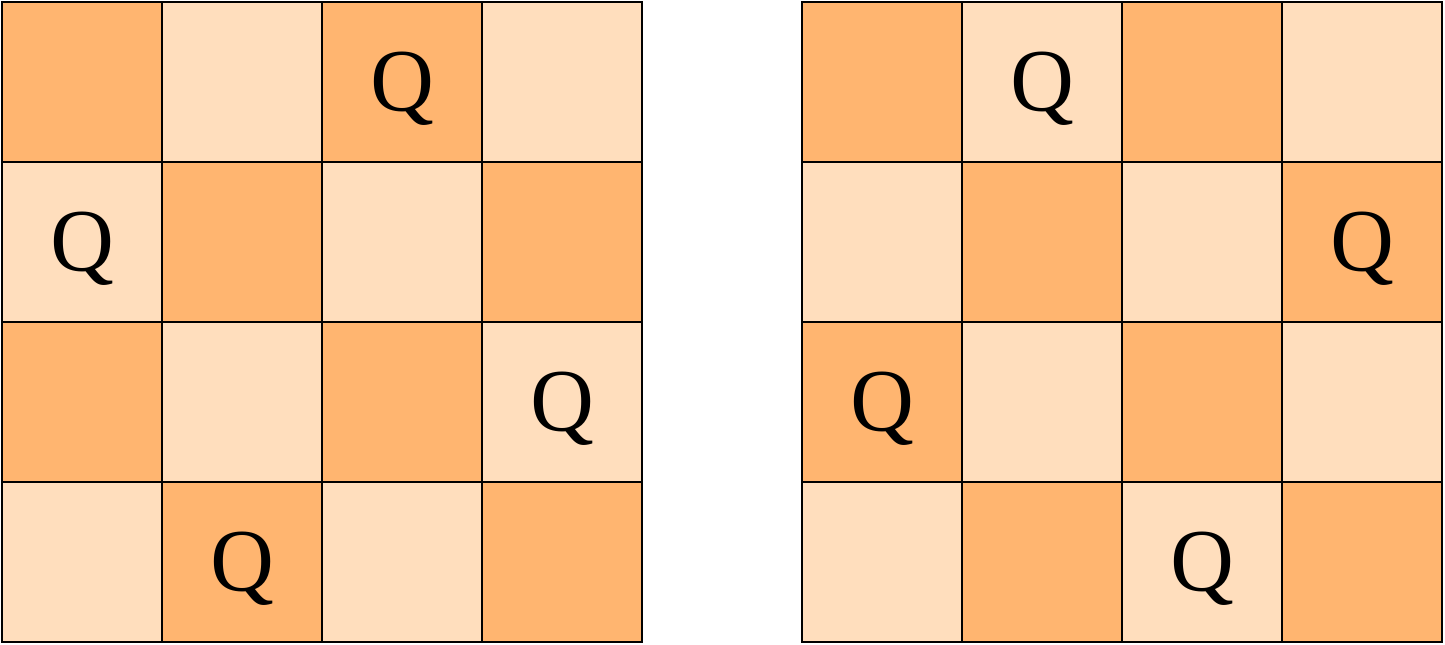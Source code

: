 <mxfile version="16.2.7" type="device"><diagram id="MrQnx1GUezygzfOcfBhw" name="Page-1"><mxGraphModel dx="1740" dy="1074" grid="1" gridSize="10" guides="1" tooltips="1" connect="1" arrows="1" fold="1" page="1" pageScale="1" pageWidth="827" pageHeight="1169" math="0" shadow="0"><root><mxCell id="0"/><mxCell id="1" parent="0"/><mxCell id="T5cn11mFdibJvSQv6ylM-1" value="" style="whiteSpace=wrap;html=1;aspect=fixed;fillColor=#FFB570;" vertex="1" parent="1"><mxGeometry x="80" y="200" width="80" height="80" as="geometry"/></mxCell><mxCell id="T5cn11mFdibJvSQv6ylM-2" value="" style="whiteSpace=wrap;html=1;aspect=fixed;fillColor=#FFB570;" vertex="1" parent="1"><mxGeometry x="160" y="280" width="80" height="80" as="geometry"/></mxCell><mxCell id="T5cn11mFdibJvSQv6ylM-4" value="" style="whiteSpace=wrap;html=1;aspect=fixed;fillColor=#FFDEBD;" vertex="1" parent="1"><mxGeometry x="80" y="280" width="80" height="80" as="geometry"/></mxCell><mxCell id="T5cn11mFdibJvSQv6ylM-5" value="" style="whiteSpace=wrap;html=1;aspect=fixed;fillColor=#FFDEBD;" vertex="1" parent="1"><mxGeometry x="160" y="200" width="80" height="80" as="geometry"/></mxCell><mxCell id="T5cn11mFdibJvSQv6ylM-6" value="" style="whiteSpace=wrap;html=1;aspect=fixed;fillColor=#FFB570;" vertex="1" parent="1"><mxGeometry x="240" y="200" width="80" height="80" as="geometry"/></mxCell><mxCell id="T5cn11mFdibJvSQv6ylM-7" value="" style="whiteSpace=wrap;html=1;aspect=fixed;fillColor=#FFDEBD;fontColor=#B9E0A5;labelBackgroundColor=#B9E0A5;" vertex="1" parent="1"><mxGeometry x="320" y="200" width="80" height="80" as="geometry"/></mxCell><mxCell id="T5cn11mFdibJvSQv6ylM-8" value="" style="whiteSpace=wrap;html=1;aspect=fixed;fillColor=#FFB570;fontColor=#B9E0A5;labelBackgroundColor=#B9E0A5;" vertex="1" parent="1"><mxGeometry x="320" y="280" width="80" height="80" as="geometry"/></mxCell><mxCell id="T5cn11mFdibJvSQv6ylM-9" value="" style="whiteSpace=wrap;html=1;aspect=fixed;fillColor=#FFDEBD;" vertex="1" parent="1"><mxGeometry x="240" y="280" width="80" height="80" as="geometry"/></mxCell><mxCell id="T5cn11mFdibJvSQv6ylM-26" value="" style="whiteSpace=wrap;html=1;aspect=fixed;fillColor=#FFDEBD;fontColor=#B9E0A5;labelBackgroundColor=#B9E0A5;" vertex="1" parent="1"><mxGeometry x="320" y="360" width="80" height="80" as="geometry"/></mxCell><mxCell id="T5cn11mFdibJvSQv6ylM-27" value="" style="whiteSpace=wrap;html=1;aspect=fixed;fillColor=#FFB570;fontColor=#B9E0A5;labelBackgroundColor=#B9E0A5;" vertex="1" parent="1"><mxGeometry x="320" y="440" width="80" height="80" as="geometry"/></mxCell><mxCell id="T5cn11mFdibJvSQv6ylM-97" value="" style="edgeStyle=orthogonalEdgeStyle;rounded=0;jumpSize=10;orthogonalLoop=1;jettySize=auto;html=1;fontFamily=Lucida Console;fontSize=44;fontColor=#B9E0A5;endArrow=block;endFill=1;startSize=20;endSize=20;targetPerimeterSpacing=17;strokeColor=#FF3333;strokeWidth=6;" edge="1" parent="1" source="T5cn11mFdibJvSQv6ylM-28" target="T5cn11mFdibJvSQv6ylM-32"><mxGeometry relative="1" as="geometry"/></mxCell><mxCell id="T5cn11mFdibJvSQv6ylM-28" value="" style="whiteSpace=wrap;html=1;aspect=fixed;fillColor=#FFB570;" vertex="1" parent="1"><mxGeometry x="240" y="360" width="80" height="80" as="geometry"/></mxCell><mxCell id="T5cn11mFdibJvSQv6ylM-29" value="" style="whiteSpace=wrap;html=1;aspect=fixed;fillColor=#FFDEBD;" vertex="1" parent="1"><mxGeometry x="240" y="440" width="80" height="80" as="geometry"/></mxCell><mxCell id="T5cn11mFdibJvSQv6ylM-30" value="" style="whiteSpace=wrap;html=1;aspect=fixed;fillColor=#FFB570;" vertex="1" parent="1"><mxGeometry x="160" y="440" width="80" height="80" as="geometry"/></mxCell><mxCell id="T5cn11mFdibJvSQv6ylM-31" value="" style="whiteSpace=wrap;html=1;aspect=fixed;fillColor=#FFDEBD;" vertex="1" parent="1"><mxGeometry x="160" y="360" width="80" height="80" as="geometry"/></mxCell><mxCell id="T5cn11mFdibJvSQv6ylM-32" value="" style="whiteSpace=wrap;html=1;aspect=fixed;fillColor=#FFB570;" vertex="1" parent="1"><mxGeometry x="80" y="360" width="80" height="80" as="geometry"/></mxCell><mxCell id="T5cn11mFdibJvSQv6ylM-33" value="" style="whiteSpace=wrap;html=1;aspect=fixed;fillColor=#FFDEBD;" vertex="1" parent="1"><mxGeometry x="80" y="440" width="80" height="80" as="geometry"/></mxCell><mxCell id="T5cn11mFdibJvSQv6ylM-104" value="" style="whiteSpace=wrap;html=1;aspect=fixed;fillColor=#FFB570;" vertex="1" parent="1"><mxGeometry x="480" y="200" width="80" height="80" as="geometry"/></mxCell><mxCell id="T5cn11mFdibJvSQv6ylM-105" value="" style="whiteSpace=wrap;html=1;aspect=fixed;fillColor=#FFB570;" vertex="1" parent="1"><mxGeometry x="560" y="280" width="80" height="80" as="geometry"/></mxCell><mxCell id="T5cn11mFdibJvSQv6ylM-106" value="" style="whiteSpace=wrap;html=1;aspect=fixed;fillColor=#FFDEBD;" vertex="1" parent="1"><mxGeometry x="480" y="280" width="80" height="80" as="geometry"/></mxCell><mxCell id="T5cn11mFdibJvSQv6ylM-107" value="" style="whiteSpace=wrap;html=1;aspect=fixed;fillColor=#FFDEBD;" vertex="1" parent="1"><mxGeometry x="560" y="200" width="80" height="80" as="geometry"/></mxCell><mxCell id="T5cn11mFdibJvSQv6ylM-108" value="" style="whiteSpace=wrap;html=1;aspect=fixed;fillColor=#FFB570;" vertex="1" parent="1"><mxGeometry x="640" y="200" width="80" height="80" as="geometry"/></mxCell><mxCell id="T5cn11mFdibJvSQv6ylM-109" value="" style="whiteSpace=wrap;html=1;aspect=fixed;fillColor=#FFDEBD;fontColor=#B9E0A5;labelBackgroundColor=#B9E0A5;" vertex="1" parent="1"><mxGeometry x="720" y="200" width="80" height="80" as="geometry"/></mxCell><mxCell id="T5cn11mFdibJvSQv6ylM-110" value="" style="whiteSpace=wrap;html=1;aspect=fixed;fillColor=#FFB570;fontColor=#B9E0A5;labelBackgroundColor=#B9E0A5;" vertex="1" parent="1"><mxGeometry x="720" y="280" width="80" height="80" as="geometry"/></mxCell><mxCell id="T5cn11mFdibJvSQv6ylM-111" value="" style="whiteSpace=wrap;html=1;aspect=fixed;fillColor=#FFDEBD;" vertex="1" parent="1"><mxGeometry x="640" y="280" width="80" height="80" as="geometry"/></mxCell><mxCell id="T5cn11mFdibJvSQv6ylM-112" value="" style="whiteSpace=wrap;html=1;aspect=fixed;fillColor=#FFDEBD;fontColor=#B9E0A5;labelBackgroundColor=#B9E0A5;" vertex="1" parent="1"><mxGeometry x="720" y="360" width="80" height="80" as="geometry"/></mxCell><mxCell id="T5cn11mFdibJvSQv6ylM-113" value="" style="whiteSpace=wrap;html=1;aspect=fixed;fillColor=#FFB570;fontColor=#B9E0A5;labelBackgroundColor=#B9E0A5;" vertex="1" parent="1"><mxGeometry x="720" y="440" width="80" height="80" as="geometry"/></mxCell><mxCell id="T5cn11mFdibJvSQv6ylM-114" value="" style="edgeStyle=orthogonalEdgeStyle;rounded=0;jumpSize=10;orthogonalLoop=1;jettySize=auto;html=1;fontFamily=Lucida Console;fontSize=44;fontColor=#B9E0A5;endArrow=block;endFill=1;startSize=20;endSize=20;targetPerimeterSpacing=17;strokeColor=#FF3333;strokeWidth=6;" edge="1" source="T5cn11mFdibJvSQv6ylM-115" target="T5cn11mFdibJvSQv6ylM-119" parent="1"><mxGeometry relative="1" as="geometry"/></mxCell><mxCell id="T5cn11mFdibJvSQv6ylM-115" value="" style="whiteSpace=wrap;html=1;aspect=fixed;fillColor=#FFB570;" vertex="1" parent="1"><mxGeometry x="640" y="360" width="80" height="80" as="geometry"/></mxCell><mxCell id="T5cn11mFdibJvSQv6ylM-116" value="" style="whiteSpace=wrap;html=1;aspect=fixed;fillColor=#FFDEBD;" vertex="1" parent="1"><mxGeometry x="640" y="440" width="80" height="80" as="geometry"/></mxCell><mxCell id="T5cn11mFdibJvSQv6ylM-117" value="" style="whiteSpace=wrap;html=1;aspect=fixed;fillColor=#FFB570;" vertex="1" parent="1"><mxGeometry x="560" y="440" width="80" height="80" as="geometry"/></mxCell><mxCell id="T5cn11mFdibJvSQv6ylM-118" value="" style="whiteSpace=wrap;html=1;aspect=fixed;fillColor=#FFDEBD;" vertex="1" parent="1"><mxGeometry x="560" y="360" width="80" height="80" as="geometry"/></mxCell><mxCell id="T5cn11mFdibJvSQv6ylM-119" value="" style="whiteSpace=wrap;html=1;aspect=fixed;fillColor=#FFB570;" vertex="1" parent="1"><mxGeometry x="480" y="360" width="80" height="80" as="geometry"/></mxCell><mxCell id="T5cn11mFdibJvSQv6ylM-120" value="" style="whiteSpace=wrap;html=1;aspect=fixed;fillColor=#FFDEBD;" vertex="1" parent="1"><mxGeometry x="480" y="440" width="80" height="80" as="geometry"/></mxCell><mxCell id="T5cn11mFdibJvSQv6ylM-121" value="&lt;font color=&quot;#000000&quot;&gt;Q&lt;/font&gt;" style="text;html=1;strokeColor=none;fillColor=none;align=center;verticalAlign=middle;whiteSpace=wrap;rounded=0;labelBackgroundColor=none;fontFamily=Lucida Console;fontSize=44;fontColor=#B9E0A5;" vertex="1" parent="1"><mxGeometry x="90" y="305" width="60" height="30" as="geometry"/></mxCell><mxCell id="T5cn11mFdibJvSQv6ylM-122" value="&lt;font color=&quot;#000000&quot;&gt;Q&lt;/font&gt;" style="text;html=1;strokeColor=none;fillColor=none;align=center;verticalAlign=middle;whiteSpace=wrap;rounded=0;labelBackgroundColor=none;fontFamily=Lucida Console;fontSize=44;fontColor=#B9E0A5;" vertex="1" parent="1"><mxGeometry x="170" y="465" width="60" height="30" as="geometry"/></mxCell><mxCell id="T5cn11mFdibJvSQv6ylM-123" value="&lt;font color=&quot;#000000&quot;&gt;Q&lt;/font&gt;" style="text;html=1;strokeColor=none;fillColor=none;align=center;verticalAlign=middle;whiteSpace=wrap;rounded=0;labelBackgroundColor=none;fontFamily=Lucida Console;fontSize=44;fontColor=#B9E0A5;" vertex="1" parent="1"><mxGeometry x="250" y="225" width="60" height="30" as="geometry"/></mxCell><mxCell id="T5cn11mFdibJvSQv6ylM-124" value="&lt;font color=&quot;#000000&quot;&gt;Q&lt;/font&gt;" style="text;html=1;strokeColor=none;fillColor=none;align=center;verticalAlign=middle;whiteSpace=wrap;rounded=0;labelBackgroundColor=none;fontFamily=Lucida Console;fontSize=44;fontColor=#B9E0A5;" vertex="1" parent="1"><mxGeometry x="330" y="385" width="60" height="30" as="geometry"/></mxCell><mxCell id="T5cn11mFdibJvSQv6ylM-125" value="&lt;font color=&quot;#000000&quot;&gt;Q&lt;/font&gt;" style="text;html=1;strokeColor=none;fillColor=none;align=center;verticalAlign=middle;whiteSpace=wrap;rounded=0;labelBackgroundColor=none;fontFamily=Lucida Console;fontSize=44;fontColor=#B9E0A5;" vertex="1" parent="1"><mxGeometry x="490" y="385" width="60" height="30" as="geometry"/></mxCell><mxCell id="T5cn11mFdibJvSQv6ylM-126" value="&lt;font color=&quot;#000000&quot;&gt;Q&lt;/font&gt;" style="text;html=1;strokeColor=none;fillColor=none;align=center;verticalAlign=middle;whiteSpace=wrap;rounded=0;labelBackgroundColor=none;fontFamily=Lucida Console;fontSize=44;fontColor=#B9E0A5;" vertex="1" parent="1"><mxGeometry x="570" y="225" width="60" height="30" as="geometry"/></mxCell><mxCell id="T5cn11mFdibJvSQv6ylM-127" value="&lt;font color=&quot;#000000&quot;&gt;Q&lt;/font&gt;" style="text;html=1;strokeColor=none;fillColor=none;align=center;verticalAlign=middle;whiteSpace=wrap;rounded=0;labelBackgroundColor=none;fontFamily=Lucida Console;fontSize=44;fontColor=#B9E0A5;" vertex="1" parent="1"><mxGeometry x="730" y="305" width="60" height="30" as="geometry"/></mxCell><mxCell id="T5cn11mFdibJvSQv6ylM-128" value="&lt;font color=&quot;#000000&quot;&gt;Q&lt;/font&gt;" style="text;html=1;strokeColor=none;fillColor=none;align=center;verticalAlign=middle;whiteSpace=wrap;rounded=0;labelBackgroundColor=none;fontFamily=Lucida Console;fontSize=44;fontColor=#B9E0A5;" vertex="1" parent="1"><mxGeometry x="650" y="465" width="60" height="30" as="geometry"/></mxCell></root></mxGraphModel></diagram></mxfile>